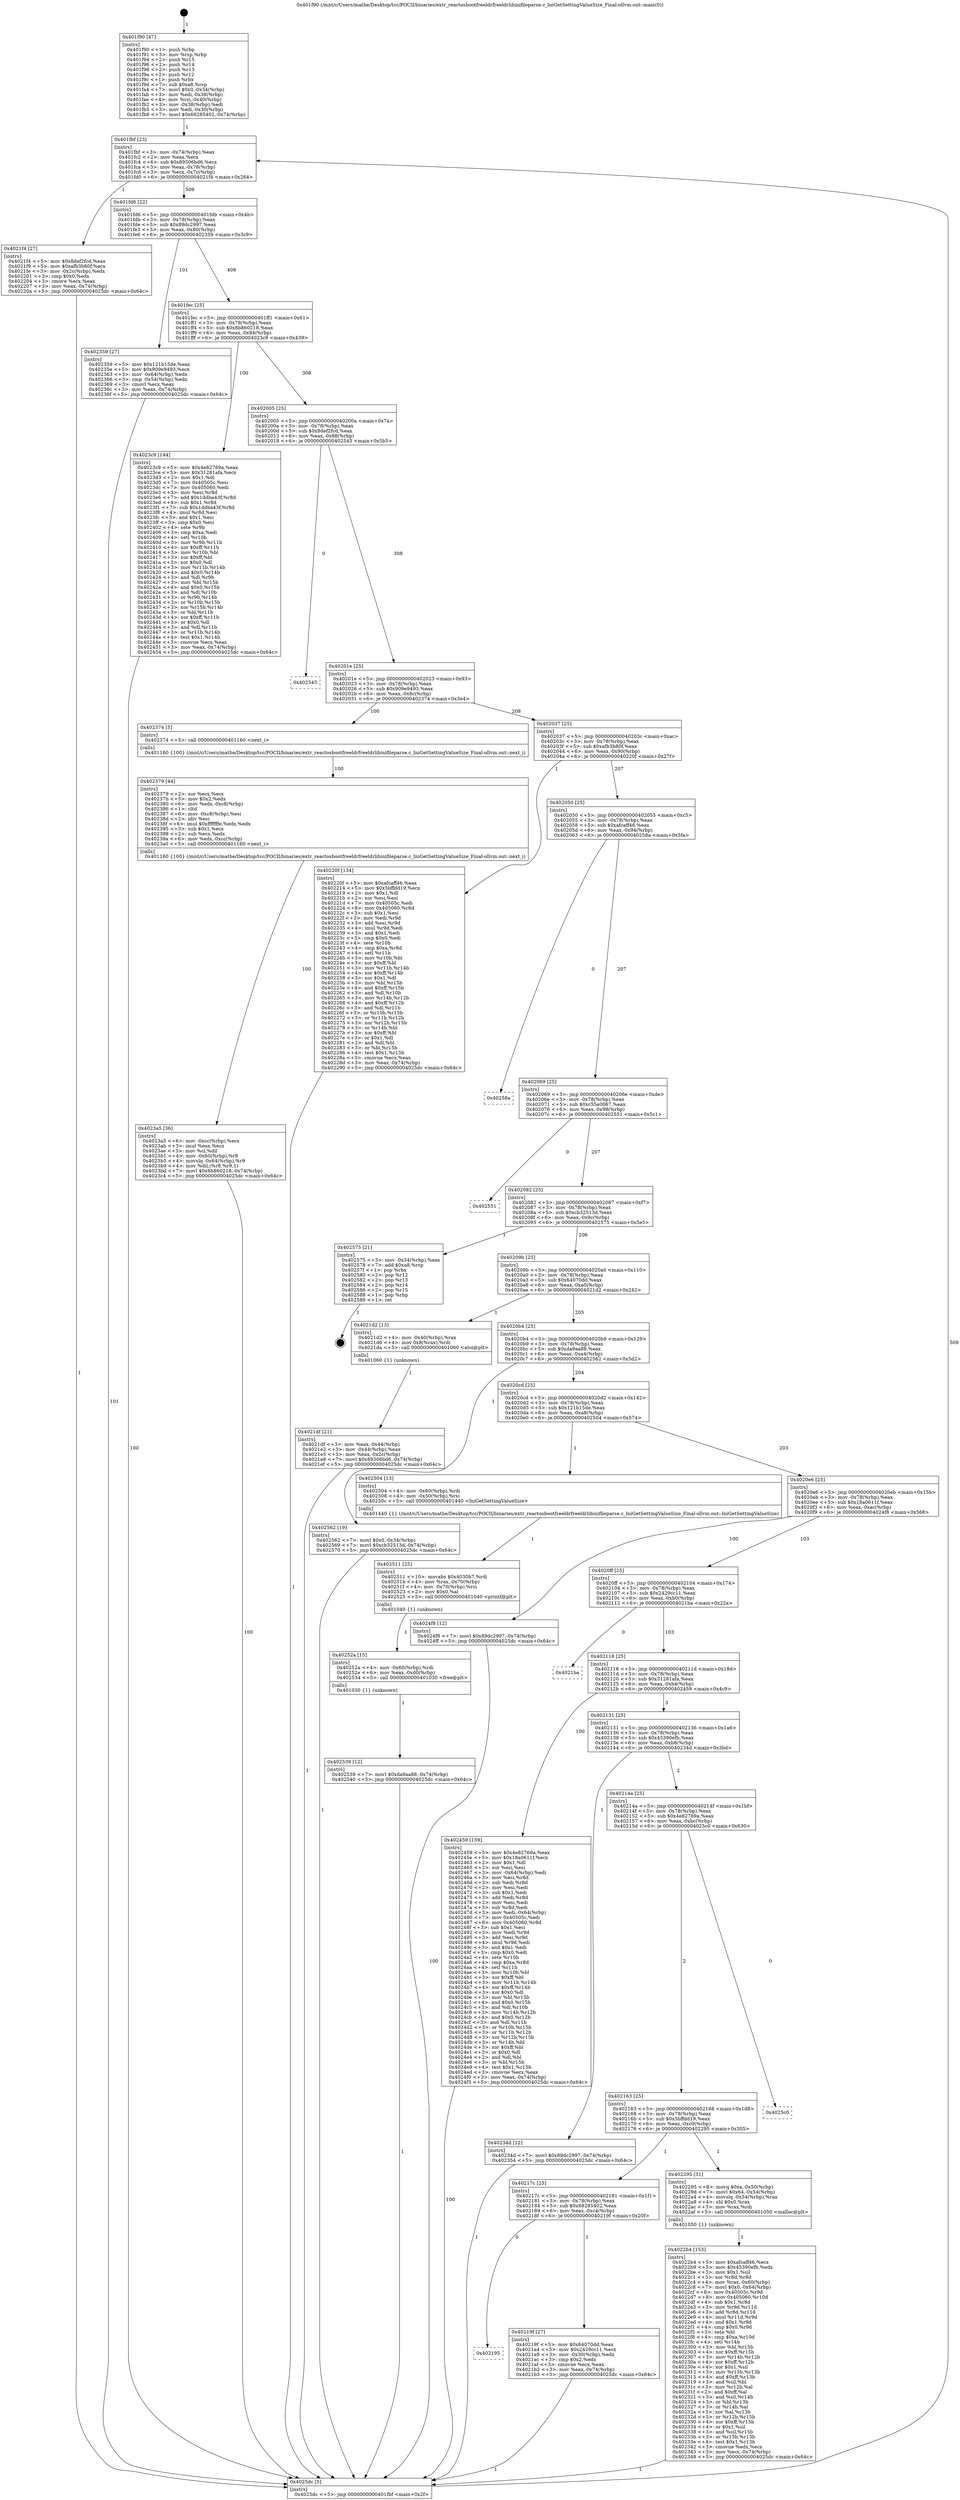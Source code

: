 digraph "0x401f90" {
  label = "0x401f90 (/mnt/c/Users/mathe/Desktop/tcc/POCII/binaries/extr_reactosbootfreeldrfreeldrlibinifileparse.c_IniGetSettingValueSize_Final-ollvm.out::main(0))"
  labelloc = "t"
  node[shape=record]

  Entry [label="",width=0.3,height=0.3,shape=circle,fillcolor=black,style=filled]
  "0x401fbf" [label="{
     0x401fbf [23]\l
     | [instrs]\l
     &nbsp;&nbsp;0x401fbf \<+3\>: mov -0x74(%rbp),%eax\l
     &nbsp;&nbsp;0x401fc2 \<+2\>: mov %eax,%ecx\l
     &nbsp;&nbsp;0x401fc4 \<+6\>: sub $0x89306bd6,%ecx\l
     &nbsp;&nbsp;0x401fca \<+3\>: mov %eax,-0x78(%rbp)\l
     &nbsp;&nbsp;0x401fcd \<+3\>: mov %ecx,-0x7c(%rbp)\l
     &nbsp;&nbsp;0x401fd0 \<+6\>: je 00000000004021f4 \<main+0x264\>\l
  }"]
  "0x4021f4" [label="{
     0x4021f4 [27]\l
     | [instrs]\l
     &nbsp;&nbsp;0x4021f4 \<+5\>: mov $0x8def2fcd,%eax\l
     &nbsp;&nbsp;0x4021f9 \<+5\>: mov $0xafb3b80f,%ecx\l
     &nbsp;&nbsp;0x4021fe \<+3\>: mov -0x2c(%rbp),%edx\l
     &nbsp;&nbsp;0x402201 \<+3\>: cmp $0x0,%edx\l
     &nbsp;&nbsp;0x402204 \<+3\>: cmove %ecx,%eax\l
     &nbsp;&nbsp;0x402207 \<+3\>: mov %eax,-0x74(%rbp)\l
     &nbsp;&nbsp;0x40220a \<+5\>: jmp 00000000004025dc \<main+0x64c\>\l
  }"]
  "0x401fd6" [label="{
     0x401fd6 [22]\l
     | [instrs]\l
     &nbsp;&nbsp;0x401fd6 \<+5\>: jmp 0000000000401fdb \<main+0x4b\>\l
     &nbsp;&nbsp;0x401fdb \<+3\>: mov -0x78(%rbp),%eax\l
     &nbsp;&nbsp;0x401fde \<+5\>: sub $0x89dc2997,%eax\l
     &nbsp;&nbsp;0x401fe3 \<+3\>: mov %eax,-0x80(%rbp)\l
     &nbsp;&nbsp;0x401fe6 \<+6\>: je 0000000000402359 \<main+0x3c9\>\l
  }"]
  Exit [label="",width=0.3,height=0.3,shape=circle,fillcolor=black,style=filled,peripheries=2]
  "0x402359" [label="{
     0x402359 [27]\l
     | [instrs]\l
     &nbsp;&nbsp;0x402359 \<+5\>: mov $0x121b15de,%eax\l
     &nbsp;&nbsp;0x40235e \<+5\>: mov $0x909e9493,%ecx\l
     &nbsp;&nbsp;0x402363 \<+3\>: mov -0x64(%rbp),%edx\l
     &nbsp;&nbsp;0x402366 \<+3\>: cmp -0x54(%rbp),%edx\l
     &nbsp;&nbsp;0x402369 \<+3\>: cmovl %ecx,%eax\l
     &nbsp;&nbsp;0x40236c \<+3\>: mov %eax,-0x74(%rbp)\l
     &nbsp;&nbsp;0x40236f \<+5\>: jmp 00000000004025dc \<main+0x64c\>\l
  }"]
  "0x401fec" [label="{
     0x401fec [25]\l
     | [instrs]\l
     &nbsp;&nbsp;0x401fec \<+5\>: jmp 0000000000401ff1 \<main+0x61\>\l
     &nbsp;&nbsp;0x401ff1 \<+3\>: mov -0x78(%rbp),%eax\l
     &nbsp;&nbsp;0x401ff4 \<+5\>: sub $0x8b860218,%eax\l
     &nbsp;&nbsp;0x401ff9 \<+6\>: mov %eax,-0x84(%rbp)\l
     &nbsp;&nbsp;0x401fff \<+6\>: je 00000000004023c9 \<main+0x439\>\l
  }"]
  "0x402539" [label="{
     0x402539 [12]\l
     | [instrs]\l
     &nbsp;&nbsp;0x402539 \<+7\>: movl $0xda9aa88,-0x74(%rbp)\l
     &nbsp;&nbsp;0x402540 \<+5\>: jmp 00000000004025dc \<main+0x64c\>\l
  }"]
  "0x4023c9" [label="{
     0x4023c9 [144]\l
     | [instrs]\l
     &nbsp;&nbsp;0x4023c9 \<+5\>: mov $0x4e82769a,%eax\l
     &nbsp;&nbsp;0x4023ce \<+5\>: mov $0x31281afa,%ecx\l
     &nbsp;&nbsp;0x4023d3 \<+2\>: mov $0x1,%dl\l
     &nbsp;&nbsp;0x4023d5 \<+7\>: mov 0x40505c,%esi\l
     &nbsp;&nbsp;0x4023dc \<+7\>: mov 0x405060,%edi\l
     &nbsp;&nbsp;0x4023e3 \<+3\>: mov %esi,%r8d\l
     &nbsp;&nbsp;0x4023e6 \<+7\>: add $0x1ddba43f,%r8d\l
     &nbsp;&nbsp;0x4023ed \<+4\>: sub $0x1,%r8d\l
     &nbsp;&nbsp;0x4023f1 \<+7\>: sub $0x1ddba43f,%r8d\l
     &nbsp;&nbsp;0x4023f8 \<+4\>: imul %r8d,%esi\l
     &nbsp;&nbsp;0x4023fc \<+3\>: and $0x1,%esi\l
     &nbsp;&nbsp;0x4023ff \<+3\>: cmp $0x0,%esi\l
     &nbsp;&nbsp;0x402402 \<+4\>: sete %r9b\l
     &nbsp;&nbsp;0x402406 \<+3\>: cmp $0xa,%edi\l
     &nbsp;&nbsp;0x402409 \<+4\>: setl %r10b\l
     &nbsp;&nbsp;0x40240d \<+3\>: mov %r9b,%r11b\l
     &nbsp;&nbsp;0x402410 \<+4\>: xor $0xff,%r11b\l
     &nbsp;&nbsp;0x402414 \<+3\>: mov %r10b,%bl\l
     &nbsp;&nbsp;0x402417 \<+3\>: xor $0xff,%bl\l
     &nbsp;&nbsp;0x40241a \<+3\>: xor $0x0,%dl\l
     &nbsp;&nbsp;0x40241d \<+3\>: mov %r11b,%r14b\l
     &nbsp;&nbsp;0x402420 \<+4\>: and $0x0,%r14b\l
     &nbsp;&nbsp;0x402424 \<+3\>: and %dl,%r9b\l
     &nbsp;&nbsp;0x402427 \<+3\>: mov %bl,%r15b\l
     &nbsp;&nbsp;0x40242a \<+4\>: and $0x0,%r15b\l
     &nbsp;&nbsp;0x40242e \<+3\>: and %dl,%r10b\l
     &nbsp;&nbsp;0x402431 \<+3\>: or %r9b,%r14b\l
     &nbsp;&nbsp;0x402434 \<+3\>: or %r10b,%r15b\l
     &nbsp;&nbsp;0x402437 \<+3\>: xor %r15b,%r14b\l
     &nbsp;&nbsp;0x40243a \<+3\>: or %bl,%r11b\l
     &nbsp;&nbsp;0x40243d \<+4\>: xor $0xff,%r11b\l
     &nbsp;&nbsp;0x402441 \<+3\>: or $0x0,%dl\l
     &nbsp;&nbsp;0x402444 \<+3\>: and %dl,%r11b\l
     &nbsp;&nbsp;0x402447 \<+3\>: or %r11b,%r14b\l
     &nbsp;&nbsp;0x40244a \<+4\>: test $0x1,%r14b\l
     &nbsp;&nbsp;0x40244e \<+3\>: cmovne %ecx,%eax\l
     &nbsp;&nbsp;0x402451 \<+3\>: mov %eax,-0x74(%rbp)\l
     &nbsp;&nbsp;0x402454 \<+5\>: jmp 00000000004025dc \<main+0x64c\>\l
  }"]
  "0x402005" [label="{
     0x402005 [25]\l
     | [instrs]\l
     &nbsp;&nbsp;0x402005 \<+5\>: jmp 000000000040200a \<main+0x7a\>\l
     &nbsp;&nbsp;0x40200a \<+3\>: mov -0x78(%rbp),%eax\l
     &nbsp;&nbsp;0x40200d \<+5\>: sub $0x8def2fcd,%eax\l
     &nbsp;&nbsp;0x402012 \<+6\>: mov %eax,-0x88(%rbp)\l
     &nbsp;&nbsp;0x402018 \<+6\>: je 0000000000402545 \<main+0x5b5\>\l
  }"]
  "0x40252a" [label="{
     0x40252a [15]\l
     | [instrs]\l
     &nbsp;&nbsp;0x40252a \<+4\>: mov -0x60(%rbp),%rdi\l
     &nbsp;&nbsp;0x40252e \<+6\>: mov %eax,-0xd0(%rbp)\l
     &nbsp;&nbsp;0x402534 \<+5\>: call 0000000000401030 \<free@plt\>\l
     | [calls]\l
     &nbsp;&nbsp;0x401030 \{1\} (unknown)\l
  }"]
  "0x402545" [label="{
     0x402545\l
  }", style=dashed]
  "0x40201e" [label="{
     0x40201e [25]\l
     | [instrs]\l
     &nbsp;&nbsp;0x40201e \<+5\>: jmp 0000000000402023 \<main+0x93\>\l
     &nbsp;&nbsp;0x402023 \<+3\>: mov -0x78(%rbp),%eax\l
     &nbsp;&nbsp;0x402026 \<+5\>: sub $0x909e9493,%eax\l
     &nbsp;&nbsp;0x40202b \<+6\>: mov %eax,-0x8c(%rbp)\l
     &nbsp;&nbsp;0x402031 \<+6\>: je 0000000000402374 \<main+0x3e4\>\l
  }"]
  "0x402511" [label="{
     0x402511 [25]\l
     | [instrs]\l
     &nbsp;&nbsp;0x402511 \<+10\>: movabs $0x4030b7,%rdi\l
     &nbsp;&nbsp;0x40251b \<+4\>: mov %rax,-0x70(%rbp)\l
     &nbsp;&nbsp;0x40251f \<+4\>: mov -0x70(%rbp),%rsi\l
     &nbsp;&nbsp;0x402523 \<+2\>: mov $0x0,%al\l
     &nbsp;&nbsp;0x402525 \<+5\>: call 0000000000401040 \<printf@plt\>\l
     | [calls]\l
     &nbsp;&nbsp;0x401040 \{1\} (unknown)\l
  }"]
  "0x402374" [label="{
     0x402374 [5]\l
     | [instrs]\l
     &nbsp;&nbsp;0x402374 \<+5\>: call 0000000000401160 \<next_i\>\l
     | [calls]\l
     &nbsp;&nbsp;0x401160 \{100\} (/mnt/c/Users/mathe/Desktop/tcc/POCII/binaries/extr_reactosbootfreeldrfreeldrlibinifileparse.c_IniGetSettingValueSize_Final-ollvm.out::next_i)\l
  }"]
  "0x402037" [label="{
     0x402037 [25]\l
     | [instrs]\l
     &nbsp;&nbsp;0x402037 \<+5\>: jmp 000000000040203c \<main+0xac\>\l
     &nbsp;&nbsp;0x40203c \<+3\>: mov -0x78(%rbp),%eax\l
     &nbsp;&nbsp;0x40203f \<+5\>: sub $0xafb3b80f,%eax\l
     &nbsp;&nbsp;0x402044 \<+6\>: mov %eax,-0x90(%rbp)\l
     &nbsp;&nbsp;0x40204a \<+6\>: je 000000000040220f \<main+0x27f\>\l
  }"]
  "0x4023a5" [label="{
     0x4023a5 [36]\l
     | [instrs]\l
     &nbsp;&nbsp;0x4023a5 \<+6\>: mov -0xcc(%rbp),%ecx\l
     &nbsp;&nbsp;0x4023ab \<+3\>: imul %eax,%ecx\l
     &nbsp;&nbsp;0x4023ae \<+3\>: mov %cl,%dil\l
     &nbsp;&nbsp;0x4023b1 \<+4\>: mov -0x60(%rbp),%r8\l
     &nbsp;&nbsp;0x4023b5 \<+4\>: movslq -0x64(%rbp),%r9\l
     &nbsp;&nbsp;0x4023b9 \<+4\>: mov %dil,(%r8,%r9,1)\l
     &nbsp;&nbsp;0x4023bd \<+7\>: movl $0x8b860218,-0x74(%rbp)\l
     &nbsp;&nbsp;0x4023c4 \<+5\>: jmp 00000000004025dc \<main+0x64c\>\l
  }"]
  "0x40220f" [label="{
     0x40220f [134]\l
     | [instrs]\l
     &nbsp;&nbsp;0x40220f \<+5\>: mov $0xafcaff46,%eax\l
     &nbsp;&nbsp;0x402214 \<+5\>: mov $0x5bffdd19,%ecx\l
     &nbsp;&nbsp;0x402219 \<+2\>: mov $0x1,%dl\l
     &nbsp;&nbsp;0x40221b \<+2\>: xor %esi,%esi\l
     &nbsp;&nbsp;0x40221d \<+7\>: mov 0x40505c,%edi\l
     &nbsp;&nbsp;0x402224 \<+8\>: mov 0x405060,%r8d\l
     &nbsp;&nbsp;0x40222c \<+3\>: sub $0x1,%esi\l
     &nbsp;&nbsp;0x40222f \<+3\>: mov %edi,%r9d\l
     &nbsp;&nbsp;0x402232 \<+3\>: add %esi,%r9d\l
     &nbsp;&nbsp;0x402235 \<+4\>: imul %r9d,%edi\l
     &nbsp;&nbsp;0x402239 \<+3\>: and $0x1,%edi\l
     &nbsp;&nbsp;0x40223c \<+3\>: cmp $0x0,%edi\l
     &nbsp;&nbsp;0x40223f \<+4\>: sete %r10b\l
     &nbsp;&nbsp;0x402243 \<+4\>: cmp $0xa,%r8d\l
     &nbsp;&nbsp;0x402247 \<+4\>: setl %r11b\l
     &nbsp;&nbsp;0x40224b \<+3\>: mov %r10b,%bl\l
     &nbsp;&nbsp;0x40224e \<+3\>: xor $0xff,%bl\l
     &nbsp;&nbsp;0x402251 \<+3\>: mov %r11b,%r14b\l
     &nbsp;&nbsp;0x402254 \<+4\>: xor $0xff,%r14b\l
     &nbsp;&nbsp;0x402258 \<+3\>: xor $0x1,%dl\l
     &nbsp;&nbsp;0x40225b \<+3\>: mov %bl,%r15b\l
     &nbsp;&nbsp;0x40225e \<+4\>: and $0xff,%r15b\l
     &nbsp;&nbsp;0x402262 \<+3\>: and %dl,%r10b\l
     &nbsp;&nbsp;0x402265 \<+3\>: mov %r14b,%r12b\l
     &nbsp;&nbsp;0x402268 \<+4\>: and $0xff,%r12b\l
     &nbsp;&nbsp;0x40226c \<+3\>: and %dl,%r11b\l
     &nbsp;&nbsp;0x40226f \<+3\>: or %r10b,%r15b\l
     &nbsp;&nbsp;0x402272 \<+3\>: or %r11b,%r12b\l
     &nbsp;&nbsp;0x402275 \<+3\>: xor %r12b,%r15b\l
     &nbsp;&nbsp;0x402278 \<+3\>: or %r14b,%bl\l
     &nbsp;&nbsp;0x40227b \<+3\>: xor $0xff,%bl\l
     &nbsp;&nbsp;0x40227e \<+3\>: or $0x1,%dl\l
     &nbsp;&nbsp;0x402281 \<+2\>: and %dl,%bl\l
     &nbsp;&nbsp;0x402283 \<+3\>: or %bl,%r15b\l
     &nbsp;&nbsp;0x402286 \<+4\>: test $0x1,%r15b\l
     &nbsp;&nbsp;0x40228a \<+3\>: cmovne %ecx,%eax\l
     &nbsp;&nbsp;0x40228d \<+3\>: mov %eax,-0x74(%rbp)\l
     &nbsp;&nbsp;0x402290 \<+5\>: jmp 00000000004025dc \<main+0x64c\>\l
  }"]
  "0x402050" [label="{
     0x402050 [25]\l
     | [instrs]\l
     &nbsp;&nbsp;0x402050 \<+5\>: jmp 0000000000402055 \<main+0xc5\>\l
     &nbsp;&nbsp;0x402055 \<+3\>: mov -0x78(%rbp),%eax\l
     &nbsp;&nbsp;0x402058 \<+5\>: sub $0xafcaff46,%eax\l
     &nbsp;&nbsp;0x40205d \<+6\>: mov %eax,-0x94(%rbp)\l
     &nbsp;&nbsp;0x402063 \<+6\>: je 000000000040258a \<main+0x5fa\>\l
  }"]
  "0x402379" [label="{
     0x402379 [44]\l
     | [instrs]\l
     &nbsp;&nbsp;0x402379 \<+2\>: xor %ecx,%ecx\l
     &nbsp;&nbsp;0x40237b \<+5\>: mov $0x2,%edx\l
     &nbsp;&nbsp;0x402380 \<+6\>: mov %edx,-0xc8(%rbp)\l
     &nbsp;&nbsp;0x402386 \<+1\>: cltd\l
     &nbsp;&nbsp;0x402387 \<+6\>: mov -0xc8(%rbp),%esi\l
     &nbsp;&nbsp;0x40238d \<+2\>: idiv %esi\l
     &nbsp;&nbsp;0x40238f \<+6\>: imul $0xfffffffe,%edx,%edx\l
     &nbsp;&nbsp;0x402395 \<+3\>: sub $0x1,%ecx\l
     &nbsp;&nbsp;0x402398 \<+2\>: sub %ecx,%edx\l
     &nbsp;&nbsp;0x40239a \<+6\>: mov %edx,-0xcc(%rbp)\l
     &nbsp;&nbsp;0x4023a0 \<+5\>: call 0000000000401160 \<next_i\>\l
     | [calls]\l
     &nbsp;&nbsp;0x401160 \{100\} (/mnt/c/Users/mathe/Desktop/tcc/POCII/binaries/extr_reactosbootfreeldrfreeldrlibinifileparse.c_IniGetSettingValueSize_Final-ollvm.out::next_i)\l
  }"]
  "0x40258a" [label="{
     0x40258a\l
  }", style=dashed]
  "0x402069" [label="{
     0x402069 [25]\l
     | [instrs]\l
     &nbsp;&nbsp;0x402069 \<+5\>: jmp 000000000040206e \<main+0xde\>\l
     &nbsp;&nbsp;0x40206e \<+3\>: mov -0x78(%rbp),%eax\l
     &nbsp;&nbsp;0x402071 \<+5\>: sub $0xc55a0067,%eax\l
     &nbsp;&nbsp;0x402076 \<+6\>: mov %eax,-0x98(%rbp)\l
     &nbsp;&nbsp;0x40207c \<+6\>: je 0000000000402551 \<main+0x5c1\>\l
  }"]
  "0x4022b4" [label="{
     0x4022b4 [153]\l
     | [instrs]\l
     &nbsp;&nbsp;0x4022b4 \<+5\>: mov $0xafcaff46,%ecx\l
     &nbsp;&nbsp;0x4022b9 \<+5\>: mov $0x45390efb,%edx\l
     &nbsp;&nbsp;0x4022be \<+3\>: mov $0x1,%sil\l
     &nbsp;&nbsp;0x4022c1 \<+3\>: xor %r8d,%r8d\l
     &nbsp;&nbsp;0x4022c4 \<+4\>: mov %rax,-0x60(%rbp)\l
     &nbsp;&nbsp;0x4022c8 \<+7\>: movl $0x0,-0x64(%rbp)\l
     &nbsp;&nbsp;0x4022cf \<+8\>: mov 0x40505c,%r9d\l
     &nbsp;&nbsp;0x4022d7 \<+8\>: mov 0x405060,%r10d\l
     &nbsp;&nbsp;0x4022df \<+4\>: sub $0x1,%r8d\l
     &nbsp;&nbsp;0x4022e3 \<+3\>: mov %r9d,%r11d\l
     &nbsp;&nbsp;0x4022e6 \<+3\>: add %r8d,%r11d\l
     &nbsp;&nbsp;0x4022e9 \<+4\>: imul %r11d,%r9d\l
     &nbsp;&nbsp;0x4022ed \<+4\>: and $0x1,%r9d\l
     &nbsp;&nbsp;0x4022f1 \<+4\>: cmp $0x0,%r9d\l
     &nbsp;&nbsp;0x4022f5 \<+3\>: sete %bl\l
     &nbsp;&nbsp;0x4022f8 \<+4\>: cmp $0xa,%r10d\l
     &nbsp;&nbsp;0x4022fc \<+4\>: setl %r14b\l
     &nbsp;&nbsp;0x402300 \<+3\>: mov %bl,%r15b\l
     &nbsp;&nbsp;0x402303 \<+4\>: xor $0xff,%r15b\l
     &nbsp;&nbsp;0x402307 \<+3\>: mov %r14b,%r12b\l
     &nbsp;&nbsp;0x40230a \<+4\>: xor $0xff,%r12b\l
     &nbsp;&nbsp;0x40230e \<+4\>: xor $0x1,%sil\l
     &nbsp;&nbsp;0x402312 \<+3\>: mov %r15b,%r13b\l
     &nbsp;&nbsp;0x402315 \<+4\>: and $0xff,%r13b\l
     &nbsp;&nbsp;0x402319 \<+3\>: and %sil,%bl\l
     &nbsp;&nbsp;0x40231c \<+3\>: mov %r12b,%al\l
     &nbsp;&nbsp;0x40231f \<+2\>: and $0xff,%al\l
     &nbsp;&nbsp;0x402321 \<+3\>: and %sil,%r14b\l
     &nbsp;&nbsp;0x402324 \<+3\>: or %bl,%r13b\l
     &nbsp;&nbsp;0x402327 \<+3\>: or %r14b,%al\l
     &nbsp;&nbsp;0x40232a \<+3\>: xor %al,%r13b\l
     &nbsp;&nbsp;0x40232d \<+3\>: or %r12b,%r15b\l
     &nbsp;&nbsp;0x402330 \<+4\>: xor $0xff,%r15b\l
     &nbsp;&nbsp;0x402334 \<+4\>: or $0x1,%sil\l
     &nbsp;&nbsp;0x402338 \<+3\>: and %sil,%r15b\l
     &nbsp;&nbsp;0x40233b \<+3\>: or %r15b,%r13b\l
     &nbsp;&nbsp;0x40233e \<+4\>: test $0x1,%r13b\l
     &nbsp;&nbsp;0x402342 \<+3\>: cmovne %edx,%ecx\l
     &nbsp;&nbsp;0x402345 \<+3\>: mov %ecx,-0x74(%rbp)\l
     &nbsp;&nbsp;0x402348 \<+5\>: jmp 00000000004025dc \<main+0x64c\>\l
  }"]
  "0x402551" [label="{
     0x402551\l
  }", style=dashed]
  "0x402082" [label="{
     0x402082 [25]\l
     | [instrs]\l
     &nbsp;&nbsp;0x402082 \<+5\>: jmp 0000000000402087 \<main+0xf7\>\l
     &nbsp;&nbsp;0x402087 \<+3\>: mov -0x78(%rbp),%eax\l
     &nbsp;&nbsp;0x40208a \<+5\>: sub $0xcb32513d,%eax\l
     &nbsp;&nbsp;0x40208f \<+6\>: mov %eax,-0x9c(%rbp)\l
     &nbsp;&nbsp;0x402095 \<+6\>: je 0000000000402575 \<main+0x5e5\>\l
  }"]
  "0x4021df" [label="{
     0x4021df [21]\l
     | [instrs]\l
     &nbsp;&nbsp;0x4021df \<+3\>: mov %eax,-0x44(%rbp)\l
     &nbsp;&nbsp;0x4021e2 \<+3\>: mov -0x44(%rbp),%eax\l
     &nbsp;&nbsp;0x4021e5 \<+3\>: mov %eax,-0x2c(%rbp)\l
     &nbsp;&nbsp;0x4021e8 \<+7\>: movl $0x89306bd6,-0x74(%rbp)\l
     &nbsp;&nbsp;0x4021ef \<+5\>: jmp 00000000004025dc \<main+0x64c\>\l
  }"]
  "0x402575" [label="{
     0x402575 [21]\l
     | [instrs]\l
     &nbsp;&nbsp;0x402575 \<+3\>: mov -0x34(%rbp),%eax\l
     &nbsp;&nbsp;0x402578 \<+7\>: add $0xa8,%rsp\l
     &nbsp;&nbsp;0x40257f \<+1\>: pop %rbx\l
     &nbsp;&nbsp;0x402580 \<+2\>: pop %r12\l
     &nbsp;&nbsp;0x402582 \<+2\>: pop %r13\l
     &nbsp;&nbsp;0x402584 \<+2\>: pop %r14\l
     &nbsp;&nbsp;0x402586 \<+2\>: pop %r15\l
     &nbsp;&nbsp;0x402588 \<+1\>: pop %rbp\l
     &nbsp;&nbsp;0x402589 \<+1\>: ret\l
  }"]
  "0x40209b" [label="{
     0x40209b [25]\l
     | [instrs]\l
     &nbsp;&nbsp;0x40209b \<+5\>: jmp 00000000004020a0 \<main+0x110\>\l
     &nbsp;&nbsp;0x4020a0 \<+3\>: mov -0x78(%rbp),%eax\l
     &nbsp;&nbsp;0x4020a3 \<+5\>: sub $0x64070dd,%eax\l
     &nbsp;&nbsp;0x4020a8 \<+6\>: mov %eax,-0xa0(%rbp)\l
     &nbsp;&nbsp;0x4020ae \<+6\>: je 00000000004021d2 \<main+0x242\>\l
  }"]
  "0x401f90" [label="{
     0x401f90 [47]\l
     | [instrs]\l
     &nbsp;&nbsp;0x401f90 \<+1\>: push %rbp\l
     &nbsp;&nbsp;0x401f91 \<+3\>: mov %rsp,%rbp\l
     &nbsp;&nbsp;0x401f94 \<+2\>: push %r15\l
     &nbsp;&nbsp;0x401f96 \<+2\>: push %r14\l
     &nbsp;&nbsp;0x401f98 \<+2\>: push %r13\l
     &nbsp;&nbsp;0x401f9a \<+2\>: push %r12\l
     &nbsp;&nbsp;0x401f9c \<+1\>: push %rbx\l
     &nbsp;&nbsp;0x401f9d \<+7\>: sub $0xa8,%rsp\l
     &nbsp;&nbsp;0x401fa4 \<+7\>: movl $0x0,-0x34(%rbp)\l
     &nbsp;&nbsp;0x401fab \<+3\>: mov %edi,-0x38(%rbp)\l
     &nbsp;&nbsp;0x401fae \<+4\>: mov %rsi,-0x40(%rbp)\l
     &nbsp;&nbsp;0x401fb2 \<+3\>: mov -0x38(%rbp),%edi\l
     &nbsp;&nbsp;0x401fb5 \<+3\>: mov %edi,-0x30(%rbp)\l
     &nbsp;&nbsp;0x401fb8 \<+7\>: movl $0x68285402,-0x74(%rbp)\l
  }"]
  "0x4021d2" [label="{
     0x4021d2 [13]\l
     | [instrs]\l
     &nbsp;&nbsp;0x4021d2 \<+4\>: mov -0x40(%rbp),%rax\l
     &nbsp;&nbsp;0x4021d6 \<+4\>: mov 0x8(%rax),%rdi\l
     &nbsp;&nbsp;0x4021da \<+5\>: call 0000000000401060 \<atoi@plt\>\l
     | [calls]\l
     &nbsp;&nbsp;0x401060 \{1\} (unknown)\l
  }"]
  "0x4020b4" [label="{
     0x4020b4 [25]\l
     | [instrs]\l
     &nbsp;&nbsp;0x4020b4 \<+5\>: jmp 00000000004020b9 \<main+0x129\>\l
     &nbsp;&nbsp;0x4020b9 \<+3\>: mov -0x78(%rbp),%eax\l
     &nbsp;&nbsp;0x4020bc \<+5\>: sub $0xda9aa88,%eax\l
     &nbsp;&nbsp;0x4020c1 \<+6\>: mov %eax,-0xa4(%rbp)\l
     &nbsp;&nbsp;0x4020c7 \<+6\>: je 0000000000402562 \<main+0x5d2\>\l
  }"]
  "0x4025dc" [label="{
     0x4025dc [5]\l
     | [instrs]\l
     &nbsp;&nbsp;0x4025dc \<+5\>: jmp 0000000000401fbf \<main+0x2f\>\l
  }"]
  "0x402562" [label="{
     0x402562 [19]\l
     | [instrs]\l
     &nbsp;&nbsp;0x402562 \<+7\>: movl $0x0,-0x34(%rbp)\l
     &nbsp;&nbsp;0x402569 \<+7\>: movl $0xcb32513d,-0x74(%rbp)\l
     &nbsp;&nbsp;0x402570 \<+5\>: jmp 00000000004025dc \<main+0x64c\>\l
  }"]
  "0x4020cd" [label="{
     0x4020cd [25]\l
     | [instrs]\l
     &nbsp;&nbsp;0x4020cd \<+5\>: jmp 00000000004020d2 \<main+0x142\>\l
     &nbsp;&nbsp;0x4020d2 \<+3\>: mov -0x78(%rbp),%eax\l
     &nbsp;&nbsp;0x4020d5 \<+5\>: sub $0x121b15de,%eax\l
     &nbsp;&nbsp;0x4020da \<+6\>: mov %eax,-0xa8(%rbp)\l
     &nbsp;&nbsp;0x4020e0 \<+6\>: je 0000000000402504 \<main+0x574\>\l
  }"]
  "0x402195" [label="{
     0x402195\l
  }", style=dashed]
  "0x402504" [label="{
     0x402504 [13]\l
     | [instrs]\l
     &nbsp;&nbsp;0x402504 \<+4\>: mov -0x60(%rbp),%rdi\l
     &nbsp;&nbsp;0x402508 \<+4\>: mov -0x50(%rbp),%rsi\l
     &nbsp;&nbsp;0x40250c \<+5\>: call 0000000000401440 \<IniGetSettingValueSize\>\l
     | [calls]\l
     &nbsp;&nbsp;0x401440 \{1\} (/mnt/c/Users/mathe/Desktop/tcc/POCII/binaries/extr_reactosbootfreeldrfreeldrlibinifileparse.c_IniGetSettingValueSize_Final-ollvm.out::IniGetSettingValueSize)\l
  }"]
  "0x4020e6" [label="{
     0x4020e6 [25]\l
     | [instrs]\l
     &nbsp;&nbsp;0x4020e6 \<+5\>: jmp 00000000004020eb \<main+0x15b\>\l
     &nbsp;&nbsp;0x4020eb \<+3\>: mov -0x78(%rbp),%eax\l
     &nbsp;&nbsp;0x4020ee \<+5\>: sub $0x18a0611f,%eax\l
     &nbsp;&nbsp;0x4020f3 \<+6\>: mov %eax,-0xac(%rbp)\l
     &nbsp;&nbsp;0x4020f9 \<+6\>: je 00000000004024f8 \<main+0x568\>\l
  }"]
  "0x40219f" [label="{
     0x40219f [27]\l
     | [instrs]\l
     &nbsp;&nbsp;0x40219f \<+5\>: mov $0x64070dd,%eax\l
     &nbsp;&nbsp;0x4021a4 \<+5\>: mov $0x2429cc11,%ecx\l
     &nbsp;&nbsp;0x4021a9 \<+3\>: mov -0x30(%rbp),%edx\l
     &nbsp;&nbsp;0x4021ac \<+3\>: cmp $0x2,%edx\l
     &nbsp;&nbsp;0x4021af \<+3\>: cmovne %ecx,%eax\l
     &nbsp;&nbsp;0x4021b2 \<+3\>: mov %eax,-0x74(%rbp)\l
     &nbsp;&nbsp;0x4021b5 \<+5\>: jmp 00000000004025dc \<main+0x64c\>\l
  }"]
  "0x4024f8" [label="{
     0x4024f8 [12]\l
     | [instrs]\l
     &nbsp;&nbsp;0x4024f8 \<+7\>: movl $0x89dc2997,-0x74(%rbp)\l
     &nbsp;&nbsp;0x4024ff \<+5\>: jmp 00000000004025dc \<main+0x64c\>\l
  }"]
  "0x4020ff" [label="{
     0x4020ff [25]\l
     | [instrs]\l
     &nbsp;&nbsp;0x4020ff \<+5\>: jmp 0000000000402104 \<main+0x174\>\l
     &nbsp;&nbsp;0x402104 \<+3\>: mov -0x78(%rbp),%eax\l
     &nbsp;&nbsp;0x402107 \<+5\>: sub $0x2429cc11,%eax\l
     &nbsp;&nbsp;0x40210c \<+6\>: mov %eax,-0xb0(%rbp)\l
     &nbsp;&nbsp;0x402112 \<+6\>: je 00000000004021ba \<main+0x22a\>\l
  }"]
  "0x40217c" [label="{
     0x40217c [25]\l
     | [instrs]\l
     &nbsp;&nbsp;0x40217c \<+5\>: jmp 0000000000402181 \<main+0x1f1\>\l
     &nbsp;&nbsp;0x402181 \<+3\>: mov -0x78(%rbp),%eax\l
     &nbsp;&nbsp;0x402184 \<+5\>: sub $0x68285402,%eax\l
     &nbsp;&nbsp;0x402189 \<+6\>: mov %eax,-0xc4(%rbp)\l
     &nbsp;&nbsp;0x40218f \<+6\>: je 000000000040219f \<main+0x20f\>\l
  }"]
  "0x4021ba" [label="{
     0x4021ba\l
  }", style=dashed]
  "0x402118" [label="{
     0x402118 [25]\l
     | [instrs]\l
     &nbsp;&nbsp;0x402118 \<+5\>: jmp 000000000040211d \<main+0x18d\>\l
     &nbsp;&nbsp;0x40211d \<+3\>: mov -0x78(%rbp),%eax\l
     &nbsp;&nbsp;0x402120 \<+5\>: sub $0x31281afa,%eax\l
     &nbsp;&nbsp;0x402125 \<+6\>: mov %eax,-0xb4(%rbp)\l
     &nbsp;&nbsp;0x40212b \<+6\>: je 0000000000402459 \<main+0x4c9\>\l
  }"]
  "0x402295" [label="{
     0x402295 [31]\l
     | [instrs]\l
     &nbsp;&nbsp;0x402295 \<+8\>: movq $0xa,-0x50(%rbp)\l
     &nbsp;&nbsp;0x40229d \<+7\>: movl $0x64,-0x54(%rbp)\l
     &nbsp;&nbsp;0x4022a4 \<+4\>: movslq -0x54(%rbp),%rax\l
     &nbsp;&nbsp;0x4022a8 \<+4\>: shl $0x0,%rax\l
     &nbsp;&nbsp;0x4022ac \<+3\>: mov %rax,%rdi\l
     &nbsp;&nbsp;0x4022af \<+5\>: call 0000000000401050 \<malloc@plt\>\l
     | [calls]\l
     &nbsp;&nbsp;0x401050 \{1\} (unknown)\l
  }"]
  "0x402459" [label="{
     0x402459 [159]\l
     | [instrs]\l
     &nbsp;&nbsp;0x402459 \<+5\>: mov $0x4e82769a,%eax\l
     &nbsp;&nbsp;0x40245e \<+5\>: mov $0x18a0611f,%ecx\l
     &nbsp;&nbsp;0x402463 \<+2\>: mov $0x1,%dl\l
     &nbsp;&nbsp;0x402465 \<+2\>: xor %esi,%esi\l
     &nbsp;&nbsp;0x402467 \<+3\>: mov -0x64(%rbp),%edi\l
     &nbsp;&nbsp;0x40246a \<+3\>: mov %esi,%r8d\l
     &nbsp;&nbsp;0x40246d \<+3\>: sub %edi,%r8d\l
     &nbsp;&nbsp;0x402470 \<+2\>: mov %esi,%edi\l
     &nbsp;&nbsp;0x402472 \<+3\>: sub $0x1,%edi\l
     &nbsp;&nbsp;0x402475 \<+3\>: add %edi,%r8d\l
     &nbsp;&nbsp;0x402478 \<+2\>: mov %esi,%edi\l
     &nbsp;&nbsp;0x40247a \<+3\>: sub %r8d,%edi\l
     &nbsp;&nbsp;0x40247d \<+3\>: mov %edi,-0x64(%rbp)\l
     &nbsp;&nbsp;0x402480 \<+7\>: mov 0x40505c,%edi\l
     &nbsp;&nbsp;0x402487 \<+8\>: mov 0x405060,%r8d\l
     &nbsp;&nbsp;0x40248f \<+3\>: sub $0x1,%esi\l
     &nbsp;&nbsp;0x402492 \<+3\>: mov %edi,%r9d\l
     &nbsp;&nbsp;0x402495 \<+3\>: add %esi,%r9d\l
     &nbsp;&nbsp;0x402498 \<+4\>: imul %r9d,%edi\l
     &nbsp;&nbsp;0x40249c \<+3\>: and $0x1,%edi\l
     &nbsp;&nbsp;0x40249f \<+3\>: cmp $0x0,%edi\l
     &nbsp;&nbsp;0x4024a2 \<+4\>: sete %r10b\l
     &nbsp;&nbsp;0x4024a6 \<+4\>: cmp $0xa,%r8d\l
     &nbsp;&nbsp;0x4024aa \<+4\>: setl %r11b\l
     &nbsp;&nbsp;0x4024ae \<+3\>: mov %r10b,%bl\l
     &nbsp;&nbsp;0x4024b1 \<+3\>: xor $0xff,%bl\l
     &nbsp;&nbsp;0x4024b4 \<+3\>: mov %r11b,%r14b\l
     &nbsp;&nbsp;0x4024b7 \<+4\>: xor $0xff,%r14b\l
     &nbsp;&nbsp;0x4024bb \<+3\>: xor $0x0,%dl\l
     &nbsp;&nbsp;0x4024be \<+3\>: mov %bl,%r15b\l
     &nbsp;&nbsp;0x4024c1 \<+4\>: and $0x0,%r15b\l
     &nbsp;&nbsp;0x4024c5 \<+3\>: and %dl,%r10b\l
     &nbsp;&nbsp;0x4024c8 \<+3\>: mov %r14b,%r12b\l
     &nbsp;&nbsp;0x4024cb \<+4\>: and $0x0,%r12b\l
     &nbsp;&nbsp;0x4024cf \<+3\>: and %dl,%r11b\l
     &nbsp;&nbsp;0x4024d2 \<+3\>: or %r10b,%r15b\l
     &nbsp;&nbsp;0x4024d5 \<+3\>: or %r11b,%r12b\l
     &nbsp;&nbsp;0x4024d8 \<+3\>: xor %r12b,%r15b\l
     &nbsp;&nbsp;0x4024db \<+3\>: or %r14b,%bl\l
     &nbsp;&nbsp;0x4024de \<+3\>: xor $0xff,%bl\l
     &nbsp;&nbsp;0x4024e1 \<+3\>: or $0x0,%dl\l
     &nbsp;&nbsp;0x4024e4 \<+2\>: and %dl,%bl\l
     &nbsp;&nbsp;0x4024e6 \<+3\>: or %bl,%r15b\l
     &nbsp;&nbsp;0x4024e9 \<+4\>: test $0x1,%r15b\l
     &nbsp;&nbsp;0x4024ed \<+3\>: cmovne %ecx,%eax\l
     &nbsp;&nbsp;0x4024f0 \<+3\>: mov %eax,-0x74(%rbp)\l
     &nbsp;&nbsp;0x4024f3 \<+5\>: jmp 00000000004025dc \<main+0x64c\>\l
  }"]
  "0x402131" [label="{
     0x402131 [25]\l
     | [instrs]\l
     &nbsp;&nbsp;0x402131 \<+5\>: jmp 0000000000402136 \<main+0x1a6\>\l
     &nbsp;&nbsp;0x402136 \<+3\>: mov -0x78(%rbp),%eax\l
     &nbsp;&nbsp;0x402139 \<+5\>: sub $0x45390efb,%eax\l
     &nbsp;&nbsp;0x40213e \<+6\>: mov %eax,-0xb8(%rbp)\l
     &nbsp;&nbsp;0x402144 \<+6\>: je 000000000040234d \<main+0x3bd\>\l
  }"]
  "0x402163" [label="{
     0x402163 [25]\l
     | [instrs]\l
     &nbsp;&nbsp;0x402163 \<+5\>: jmp 0000000000402168 \<main+0x1d8\>\l
     &nbsp;&nbsp;0x402168 \<+3\>: mov -0x78(%rbp),%eax\l
     &nbsp;&nbsp;0x40216b \<+5\>: sub $0x5bffdd19,%eax\l
     &nbsp;&nbsp;0x402170 \<+6\>: mov %eax,-0xc0(%rbp)\l
     &nbsp;&nbsp;0x402176 \<+6\>: je 0000000000402295 \<main+0x305\>\l
  }"]
  "0x40234d" [label="{
     0x40234d [12]\l
     | [instrs]\l
     &nbsp;&nbsp;0x40234d \<+7\>: movl $0x89dc2997,-0x74(%rbp)\l
     &nbsp;&nbsp;0x402354 \<+5\>: jmp 00000000004025dc \<main+0x64c\>\l
  }"]
  "0x40214a" [label="{
     0x40214a [25]\l
     | [instrs]\l
     &nbsp;&nbsp;0x40214a \<+5\>: jmp 000000000040214f \<main+0x1bf\>\l
     &nbsp;&nbsp;0x40214f \<+3\>: mov -0x78(%rbp),%eax\l
     &nbsp;&nbsp;0x402152 \<+5\>: sub $0x4e82769a,%eax\l
     &nbsp;&nbsp;0x402157 \<+6\>: mov %eax,-0xbc(%rbp)\l
     &nbsp;&nbsp;0x40215d \<+6\>: je 00000000004025c0 \<main+0x630\>\l
  }"]
  "0x4025c0" [label="{
     0x4025c0\l
  }", style=dashed]
  Entry -> "0x401f90" [label=" 1"]
  "0x401fbf" -> "0x4021f4" [label=" 1"]
  "0x401fbf" -> "0x401fd6" [label=" 509"]
  "0x402575" -> Exit [label=" 1"]
  "0x401fd6" -> "0x402359" [label=" 101"]
  "0x401fd6" -> "0x401fec" [label=" 408"]
  "0x402562" -> "0x4025dc" [label=" 1"]
  "0x401fec" -> "0x4023c9" [label=" 100"]
  "0x401fec" -> "0x402005" [label=" 308"]
  "0x402539" -> "0x4025dc" [label=" 1"]
  "0x402005" -> "0x402545" [label=" 0"]
  "0x402005" -> "0x40201e" [label=" 308"]
  "0x40252a" -> "0x402539" [label=" 1"]
  "0x40201e" -> "0x402374" [label=" 100"]
  "0x40201e" -> "0x402037" [label=" 208"]
  "0x402511" -> "0x40252a" [label=" 1"]
  "0x402037" -> "0x40220f" [label=" 1"]
  "0x402037" -> "0x402050" [label=" 207"]
  "0x402504" -> "0x402511" [label=" 1"]
  "0x402050" -> "0x40258a" [label=" 0"]
  "0x402050" -> "0x402069" [label=" 207"]
  "0x4024f8" -> "0x4025dc" [label=" 100"]
  "0x402069" -> "0x402551" [label=" 0"]
  "0x402069" -> "0x402082" [label=" 207"]
  "0x402459" -> "0x4025dc" [label=" 100"]
  "0x402082" -> "0x402575" [label=" 1"]
  "0x402082" -> "0x40209b" [label=" 206"]
  "0x4023c9" -> "0x4025dc" [label=" 100"]
  "0x40209b" -> "0x4021d2" [label=" 1"]
  "0x40209b" -> "0x4020b4" [label=" 205"]
  "0x4023a5" -> "0x4025dc" [label=" 100"]
  "0x4020b4" -> "0x402562" [label=" 1"]
  "0x4020b4" -> "0x4020cd" [label=" 204"]
  "0x402379" -> "0x4023a5" [label=" 100"]
  "0x4020cd" -> "0x402504" [label=" 1"]
  "0x4020cd" -> "0x4020e6" [label=" 203"]
  "0x402374" -> "0x402379" [label=" 100"]
  "0x4020e6" -> "0x4024f8" [label=" 100"]
  "0x4020e6" -> "0x4020ff" [label=" 103"]
  "0x402359" -> "0x4025dc" [label=" 101"]
  "0x4020ff" -> "0x4021ba" [label=" 0"]
  "0x4020ff" -> "0x402118" [label=" 103"]
  "0x4022b4" -> "0x4025dc" [label=" 1"]
  "0x402118" -> "0x402459" [label=" 100"]
  "0x402118" -> "0x402131" [label=" 3"]
  "0x402295" -> "0x4022b4" [label=" 1"]
  "0x402131" -> "0x40234d" [label=" 1"]
  "0x402131" -> "0x40214a" [label=" 2"]
  "0x4021f4" -> "0x4025dc" [label=" 1"]
  "0x40214a" -> "0x4025c0" [label=" 0"]
  "0x40214a" -> "0x402163" [label=" 2"]
  "0x40220f" -> "0x4025dc" [label=" 1"]
  "0x402163" -> "0x402295" [label=" 1"]
  "0x402163" -> "0x40217c" [label=" 1"]
  "0x40234d" -> "0x4025dc" [label=" 1"]
  "0x40217c" -> "0x40219f" [label=" 1"]
  "0x40217c" -> "0x402195" [label=" 0"]
  "0x40219f" -> "0x4025dc" [label=" 1"]
  "0x401f90" -> "0x401fbf" [label=" 1"]
  "0x4025dc" -> "0x401fbf" [label=" 509"]
  "0x4021d2" -> "0x4021df" [label=" 1"]
  "0x4021df" -> "0x4025dc" [label=" 1"]
}
